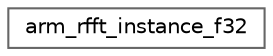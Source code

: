 digraph "Graphical Class Hierarchy"
{
 // LATEX_PDF_SIZE
  bgcolor="transparent";
  edge [fontname=Helvetica,fontsize=10,labelfontname=Helvetica,labelfontsize=10];
  node [fontname=Helvetica,fontsize=10,shape=box,height=0.2,width=0.4];
  rankdir="LR";
  Node0 [id="Node000000",label="arm_rfft_instance_f32",height=0.2,width=0.4,color="grey40", fillcolor="white", style="filled",URL="$structarm__rfft__instance__f32.html",tooltip="Instance structure for the floating-point RFFT/RIFFT function."];
}
